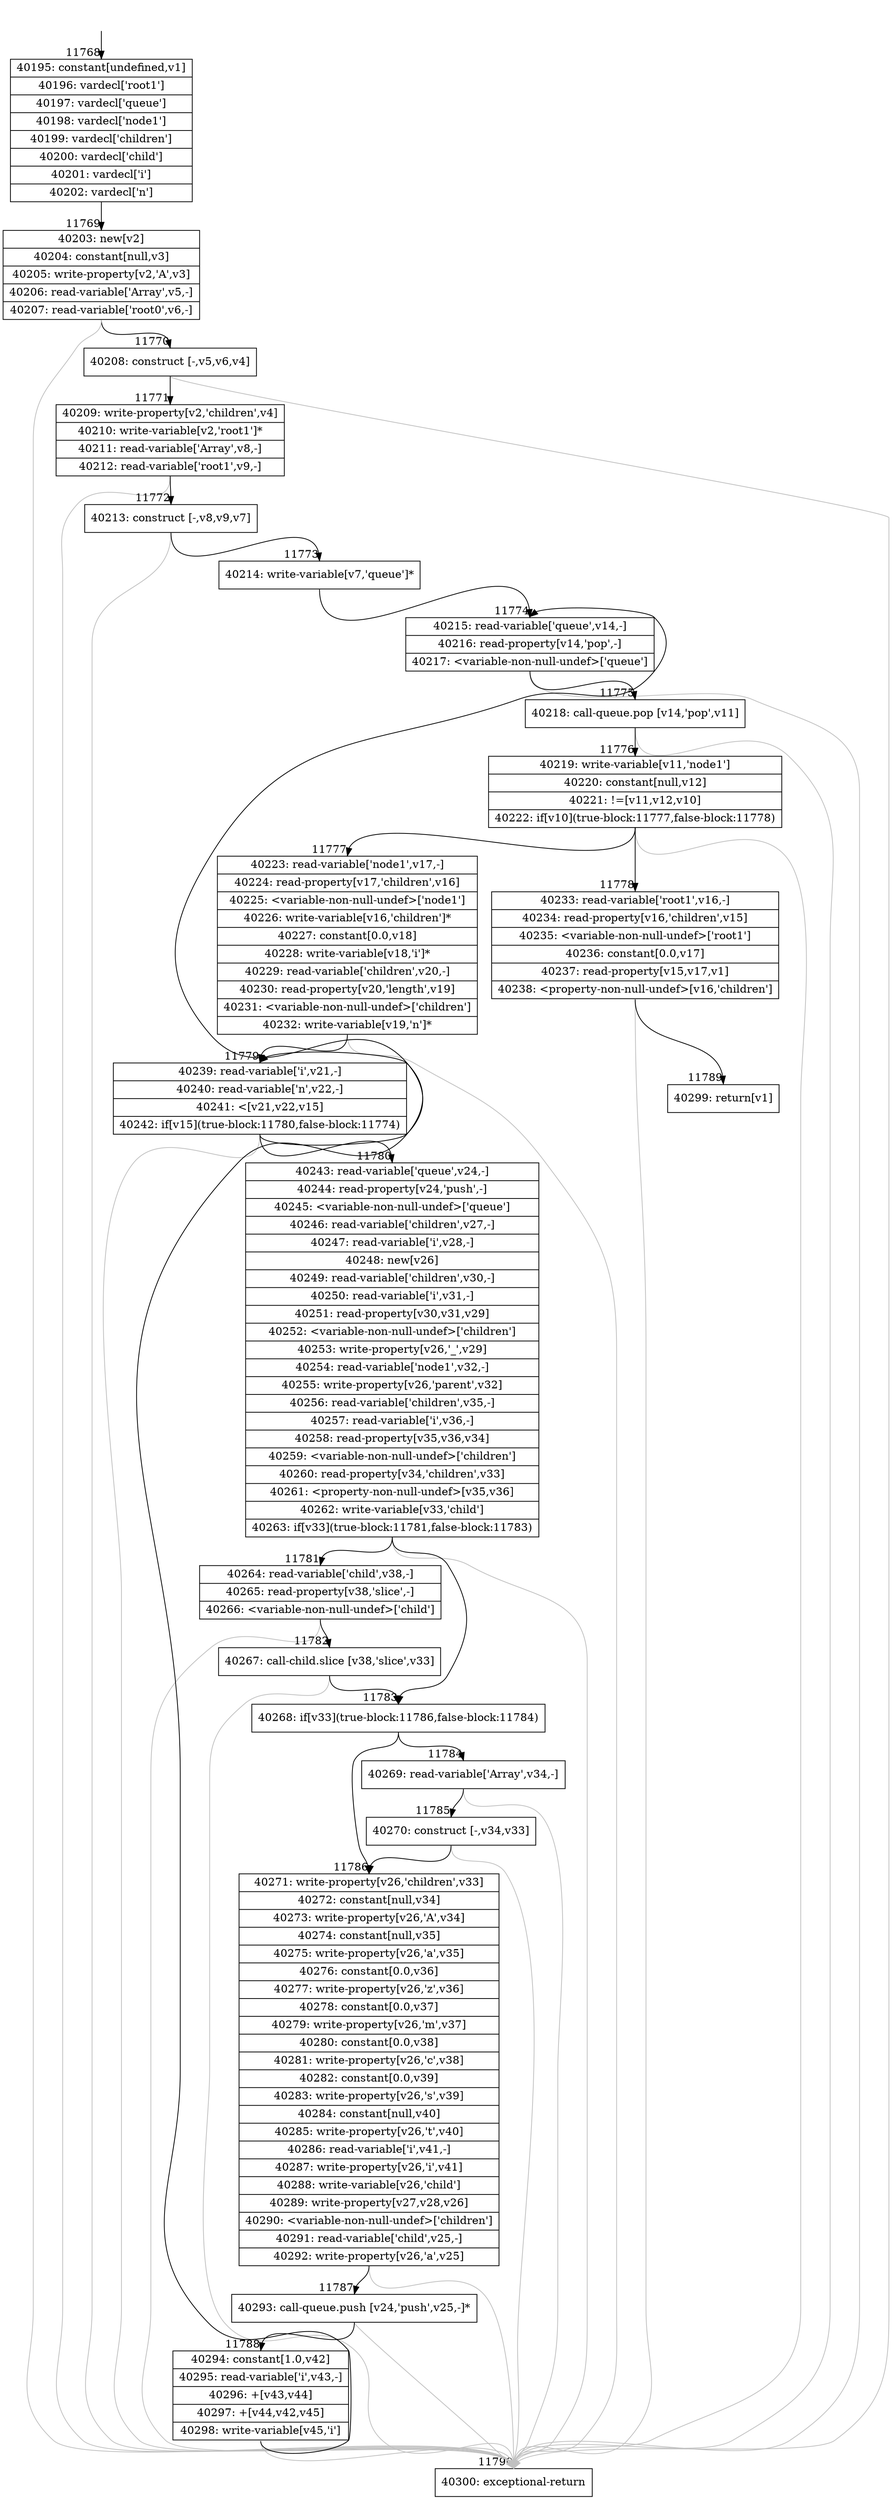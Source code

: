 digraph {
rankdir="TD"
BB_entry1087[shape=none,label=""];
BB_entry1087 -> BB11768 [tailport=s, headport=n, headlabel="    11768"]
BB11768 [shape=record label="{40195: constant[undefined,v1]|40196: vardecl['root1']|40197: vardecl['queue']|40198: vardecl['node1']|40199: vardecl['children']|40200: vardecl['child']|40201: vardecl['i']|40202: vardecl['n']}" ] 
BB11768 -> BB11769 [tailport=s, headport=n, headlabel="      11769"]
BB11769 [shape=record label="{40203: new[v2]|40204: constant[null,v3]|40205: write-property[v2,'A',v3]|40206: read-variable['Array',v5,-]|40207: read-variable['root0',v6,-]}" ] 
BB11769 -> BB11770 [tailport=s, headport=n, headlabel="      11770"]
BB11769 -> BB11790 [tailport=s, headport=n, color=gray, headlabel="      11790"]
BB11770 [shape=record label="{40208: construct [-,v5,v6,v4]}" ] 
BB11770 -> BB11771 [tailport=s, headport=n, headlabel="      11771"]
BB11770 -> BB11790 [tailport=s, headport=n, color=gray]
BB11771 [shape=record label="{40209: write-property[v2,'children',v4]|40210: write-variable[v2,'root1']*|40211: read-variable['Array',v8,-]|40212: read-variable['root1',v9,-]}" ] 
BB11771 -> BB11772 [tailport=s, headport=n, headlabel="      11772"]
BB11771 -> BB11790 [tailport=s, headport=n, color=gray]
BB11772 [shape=record label="{40213: construct [-,v8,v9,v7]}" ] 
BB11772 -> BB11773 [tailport=s, headport=n, headlabel="      11773"]
BB11772 -> BB11790 [tailport=s, headport=n, color=gray]
BB11773 [shape=record label="{40214: write-variable[v7,'queue']*}" ] 
BB11773 -> BB11774 [tailport=s, headport=n, headlabel="      11774"]
BB11774 [shape=record label="{40215: read-variable['queue',v14,-]|40216: read-property[v14,'pop',-]|40217: \<variable-non-null-undef\>['queue']}" ] 
BB11774 -> BB11775 [tailport=s, headport=n, headlabel="      11775"]
BB11774 -> BB11790 [tailport=s, headport=n, color=gray]
BB11775 [shape=record label="{40218: call-queue.pop [v14,'pop',v11]}" ] 
BB11775 -> BB11776 [tailport=s, headport=n, headlabel="      11776"]
BB11775 -> BB11790 [tailport=s, headport=n, color=gray]
BB11776 [shape=record label="{40219: write-variable[v11,'node1']|40220: constant[null,v12]|40221: !=[v11,v12,v10]|40222: if[v10](true-block:11777,false-block:11778)}" ] 
BB11776 -> BB11777 [tailport=s, headport=n, headlabel="      11777"]
BB11776 -> BB11778 [tailport=s, headport=n, headlabel="      11778"]
BB11776 -> BB11790 [tailport=s, headport=n, color=gray]
BB11777 [shape=record label="{40223: read-variable['node1',v17,-]|40224: read-property[v17,'children',v16]|40225: \<variable-non-null-undef\>['node1']|40226: write-variable[v16,'children']*|40227: constant[0.0,v18]|40228: write-variable[v18,'i']*|40229: read-variable['children',v20,-]|40230: read-property[v20,'length',v19]|40231: \<variable-non-null-undef\>['children']|40232: write-variable[v19,'n']*}" ] 
BB11777 -> BB11779 [tailport=s, headport=n, headlabel="      11779"]
BB11777 -> BB11790 [tailport=s, headport=n, color=gray]
BB11778 [shape=record label="{40233: read-variable['root1',v16,-]|40234: read-property[v16,'children',v15]|40235: \<variable-non-null-undef\>['root1']|40236: constant[0.0,v17]|40237: read-property[v15,v17,v1]|40238: \<property-non-null-undef\>[v16,'children']}" ] 
BB11778 -> BB11789 [tailport=s, headport=n, headlabel="      11789"]
BB11778 -> BB11790 [tailport=s, headport=n, color=gray]
BB11779 [shape=record label="{40239: read-variable['i',v21,-]|40240: read-variable['n',v22,-]|40241: \<[v21,v22,v15]|40242: if[v15](true-block:11780,false-block:11774)}" ] 
BB11779 -> BB11780 [tailport=s, headport=n, headlabel="      11780"]
BB11779 -> BB11774 [tailport=s, headport=n]
BB11779 -> BB11790 [tailport=s, headport=n, color=gray]
BB11780 [shape=record label="{40243: read-variable['queue',v24,-]|40244: read-property[v24,'push',-]|40245: \<variable-non-null-undef\>['queue']|40246: read-variable['children',v27,-]|40247: read-variable['i',v28,-]|40248: new[v26]|40249: read-variable['children',v30,-]|40250: read-variable['i',v31,-]|40251: read-property[v30,v31,v29]|40252: \<variable-non-null-undef\>['children']|40253: write-property[v26,'_',v29]|40254: read-variable['node1',v32,-]|40255: write-property[v26,'parent',v32]|40256: read-variable['children',v35,-]|40257: read-variable['i',v36,-]|40258: read-property[v35,v36,v34]|40259: \<variable-non-null-undef\>['children']|40260: read-property[v34,'children',v33]|40261: \<property-non-null-undef\>[v35,v36]|40262: write-variable[v33,'child']|40263: if[v33](true-block:11781,false-block:11783)}" ] 
BB11780 -> BB11783 [tailport=s, headport=n, headlabel="      11783"]
BB11780 -> BB11781 [tailport=s, headport=n, headlabel="      11781"]
BB11780 -> BB11790 [tailport=s, headport=n, color=gray]
BB11781 [shape=record label="{40264: read-variable['child',v38,-]|40265: read-property[v38,'slice',-]|40266: \<variable-non-null-undef\>['child']}" ] 
BB11781 -> BB11782 [tailport=s, headport=n, headlabel="      11782"]
BB11781 -> BB11790 [tailport=s, headport=n, color=gray]
BB11782 [shape=record label="{40267: call-child.slice [v38,'slice',v33]}" ] 
BB11782 -> BB11783 [tailport=s, headport=n]
BB11782 -> BB11790 [tailport=s, headport=n, color=gray]
BB11783 [shape=record label="{40268: if[v33](true-block:11786,false-block:11784)}" ] 
BB11783 -> BB11786 [tailport=s, headport=n, headlabel="      11786"]
BB11783 -> BB11784 [tailport=s, headport=n, headlabel="      11784"]
BB11784 [shape=record label="{40269: read-variable['Array',v34,-]}" ] 
BB11784 -> BB11785 [tailport=s, headport=n, headlabel="      11785"]
BB11784 -> BB11790 [tailport=s, headport=n, color=gray]
BB11785 [shape=record label="{40270: construct [-,v34,v33]}" ] 
BB11785 -> BB11786 [tailport=s, headport=n]
BB11785 -> BB11790 [tailport=s, headport=n, color=gray]
BB11786 [shape=record label="{40271: write-property[v26,'children',v33]|40272: constant[null,v34]|40273: write-property[v26,'A',v34]|40274: constant[null,v35]|40275: write-property[v26,'a',v35]|40276: constant[0.0,v36]|40277: write-property[v26,'z',v36]|40278: constant[0.0,v37]|40279: write-property[v26,'m',v37]|40280: constant[0.0,v38]|40281: write-property[v26,'c',v38]|40282: constant[0.0,v39]|40283: write-property[v26,'s',v39]|40284: constant[null,v40]|40285: write-property[v26,'t',v40]|40286: read-variable['i',v41,-]|40287: write-property[v26,'i',v41]|40288: write-variable[v26,'child']|40289: write-property[v27,v28,v26]|40290: \<variable-non-null-undef\>['children']|40291: read-variable['child',v25,-]|40292: write-property[v26,'a',v25]}" ] 
BB11786 -> BB11787 [tailport=s, headport=n, headlabel="      11787"]
BB11786 -> BB11790 [tailport=s, headport=n, color=gray]
BB11787 [shape=record label="{40293: call-queue.push [v24,'push',v25,-]*}" ] 
BB11787 -> BB11788 [tailport=s, headport=n, headlabel="      11788"]
BB11787 -> BB11790 [tailport=s, headport=n, color=gray]
BB11788 [shape=record label="{40294: constant[1.0,v42]|40295: read-variable['i',v43,-]|40296: +[v43,v44]|40297: +[v44,v42,v45]|40298: write-variable[v45,'i']}" ] 
BB11788 -> BB11779 [tailport=s, headport=n]
BB11788 -> BB11790 [tailport=s, headport=n, color=gray]
BB11789 [shape=record label="{40299: return[v1]}" ] 
BB11790 [shape=record label="{40300: exceptional-return}" ] 
//#$~ 7058
}
